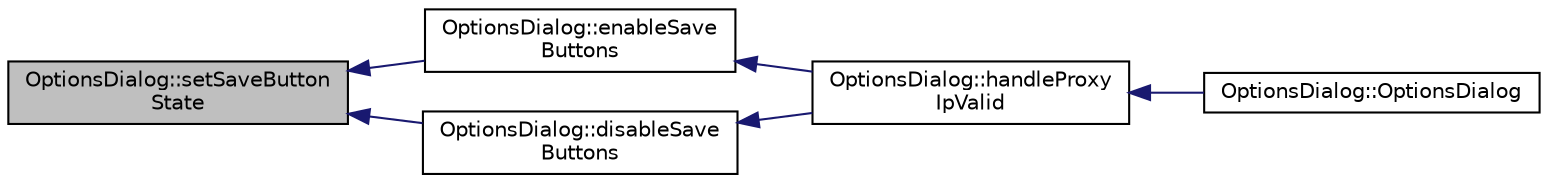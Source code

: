 digraph "OptionsDialog::setSaveButtonState"
{
  edge [fontname="Helvetica",fontsize="10",labelfontname="Helvetica",labelfontsize="10"];
  node [fontname="Helvetica",fontsize="10",shape=record];
  rankdir="LR";
  Node77 [label="OptionsDialog::setSaveButton\lState",height=0.2,width=0.4,color="black", fillcolor="grey75", style="filled", fontcolor="black"];
  Node77 -> Node78 [dir="back",color="midnightblue",fontsize="10",style="solid",fontname="Helvetica"];
  Node78 [label="OptionsDialog::enableSave\lButtons",height=0.2,width=0.4,color="black", fillcolor="white", style="filled",URL="$db/d61/class_options_dialog.html#a52a83a146b2c30e9840e49b47666a441"];
  Node78 -> Node79 [dir="back",color="midnightblue",fontsize="10",style="solid",fontname="Helvetica"];
  Node79 [label="OptionsDialog::handleProxy\lIpValid",height=0.2,width=0.4,color="black", fillcolor="white", style="filled",URL="$db/d61/class_options_dialog.html#a02f0929b97d19abd36d402af189d02b4"];
  Node79 -> Node80 [dir="back",color="midnightblue",fontsize="10",style="solid",fontname="Helvetica"];
  Node80 [label="OptionsDialog::OptionsDialog",height=0.2,width=0.4,color="black", fillcolor="white", style="filled",URL="$db/d61/class_options_dialog.html#af337a8527d06061c7dd91e626854d735"];
  Node77 -> Node81 [dir="back",color="midnightblue",fontsize="10",style="solid",fontname="Helvetica"];
  Node81 [label="OptionsDialog::disableSave\lButtons",height=0.2,width=0.4,color="black", fillcolor="white", style="filled",URL="$db/d61/class_options_dialog.html#a864310ba6ce37f4d7ae6800f0a49fc5c"];
  Node81 -> Node79 [dir="back",color="midnightblue",fontsize="10",style="solid",fontname="Helvetica"];
}
